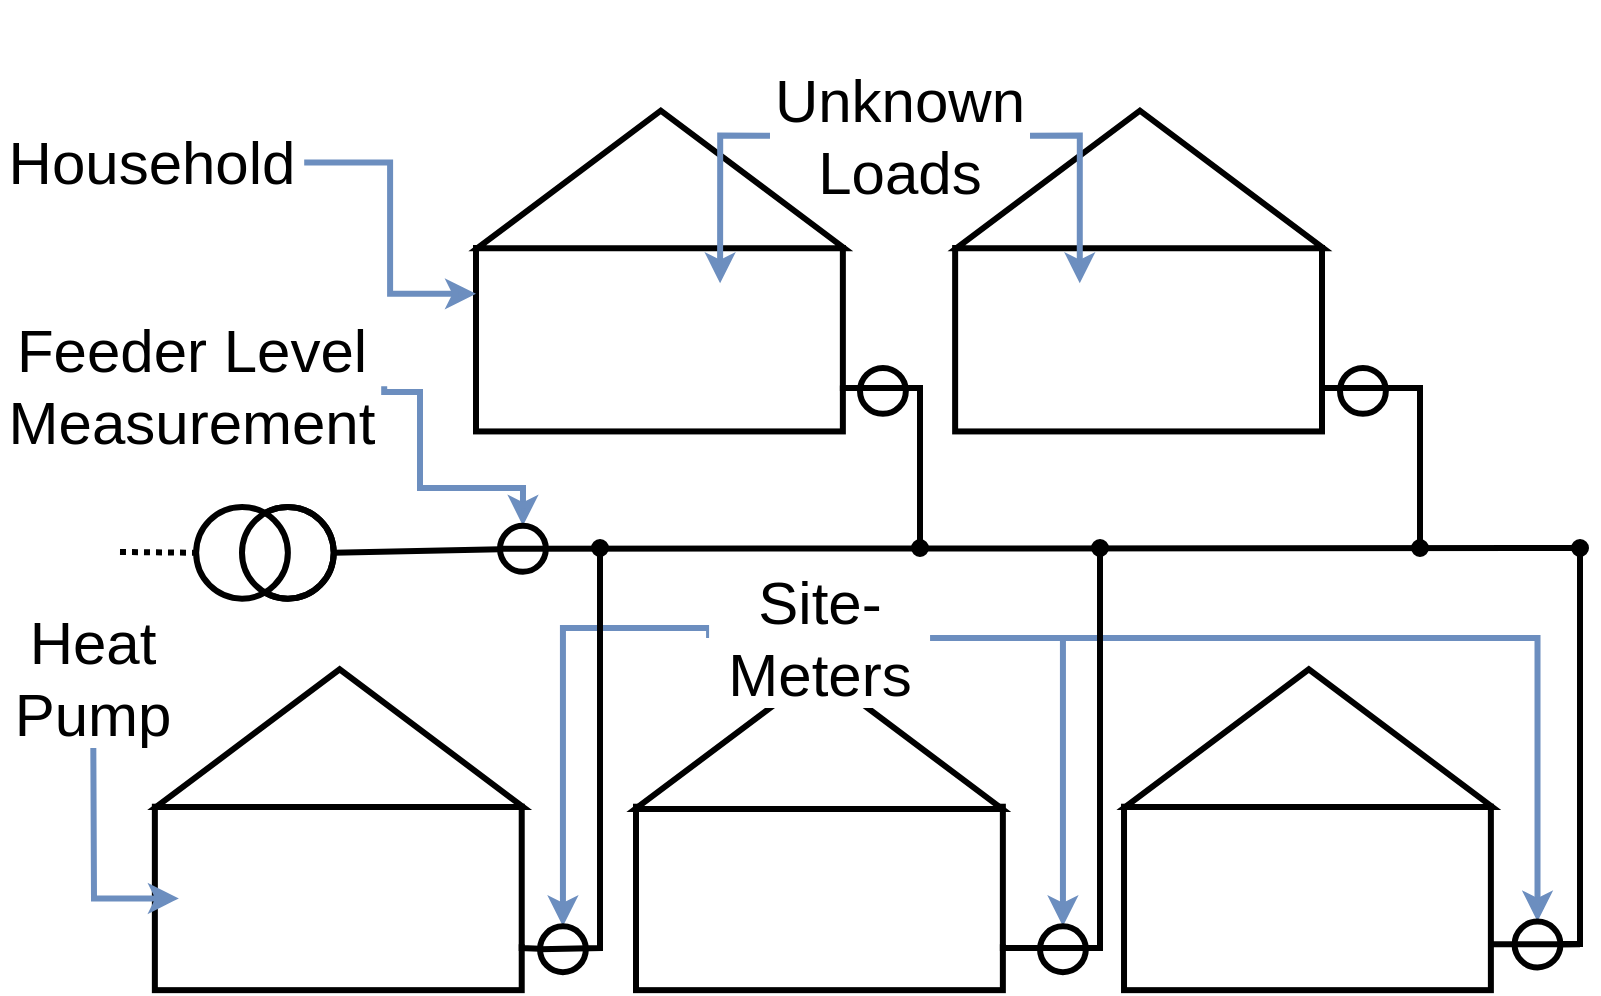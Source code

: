 <mxfile version="20.2.3" type="device"><diagram id="Nb8u7X3w3T1VZHxH_iOB" name="Page-1"><mxGraphModel dx="1405" dy="2236" grid="1" gridSize="10" guides="1" tooltips="1" connect="1" arrows="1" fold="1" page="1" pageScale="1" pageWidth="850" pageHeight="1100" math="0" shadow="0"><root><mxCell id="0"/><mxCell id="1" parent="0"/><mxCell id="Tl_mfZOVxRrGK3GetRgI-32" style="edgeStyle=elbowEdgeStyle;rounded=0;orthogonalLoop=1;jettySize=auto;elbow=vertical;html=1;exitX=0;exitY=0.5;exitDx=0;exitDy=0;entryX=1;entryY=0.5;entryDx=0;entryDy=0;fontSize=30;endArrow=classic;endFill=1;strokeWidth=3;fillColor=#dae8fc;strokeColor=#6c8ebf;" edge="1" parent="1" source="g3vO5ZKTZA1pHlQGK2Xn-46" target="g3vO5ZKTZA1pHlQGK2Xn-16"><mxGeometry relative="1" as="geometry"><Array as="points"><mxPoint x="350" y="740"/></Array></mxGeometry></mxCell><mxCell id="Tl_mfZOVxRrGK3GetRgI-33" style="edgeStyle=elbowEdgeStyle;rounded=0;orthogonalLoop=1;jettySize=auto;elbow=vertical;html=1;exitX=1;exitY=0.5;exitDx=0;exitDy=0;entryX=1;entryY=0.5;entryDx=0;entryDy=0;fontSize=30;endArrow=classic;endFill=1;strokeWidth=3;fillColor=#dae8fc;strokeColor=#6c8ebf;" edge="1" parent="1" source="g3vO5ZKTZA1pHlQGK2Xn-46" target="g3vO5ZKTZA1pHlQGK2Xn-18"><mxGeometry relative="1" as="geometry"><Array as="points"><mxPoint x="540" y="745"/></Array></mxGeometry></mxCell><mxCell id="Tl_mfZOVxRrGK3GetRgI-34" style="edgeStyle=elbowEdgeStyle;rounded=0;orthogonalLoop=1;jettySize=auto;elbow=vertical;html=1;exitX=1;exitY=0.5;exitDx=0;exitDy=0;entryX=1;entryY=0.5;entryDx=0;entryDy=0;fontSize=30;endArrow=classic;endFill=1;strokeWidth=3;fillColor=#dae8fc;strokeColor=#6c8ebf;" edge="1" parent="1" source="g3vO5ZKTZA1pHlQGK2Xn-46" target="g3vO5ZKTZA1pHlQGK2Xn-20"><mxGeometry relative="1" as="geometry"><Array as="points"><mxPoint x="660" y="745"/></Array></mxGeometry></mxCell><mxCell id="Tl_mfZOVxRrGK3GetRgI-2" value="" style="group;rotation=90;" vertex="1" connectable="0" parent="1"><mxGeometry x="290.0" y="470.0" width="270" height="183.571" as="geometry"/></mxCell><mxCell id="g3vO5ZKTZA1pHlQGK2Xn-10" value="" style="rounded=0;whiteSpace=wrap;html=1;strokeWidth=3;rotation=0;" parent="Tl_mfZOVxRrGK3GetRgI-2" vertex="1"><mxGeometry x="-12" y="80" width="183.429" height="91.714" as="geometry"/></mxCell><mxCell id="g3vO5ZKTZA1pHlQGK2Xn-11" value="" style="triangle;whiteSpace=wrap;html=1;rotation=-90;strokeWidth=3;" parent="Tl_mfZOVxRrGK3GetRgI-2" vertex="1"><mxGeometry x="46" y="-46" width="68.786" height="183.429" as="geometry"/></mxCell><mxCell id="Tl_mfZOVxRrGK3GetRgI-13" value="" style="shape=image;html=1;verticalAlign=top;verticalLabelPosition=bottom;labelBackgroundColor=#ffffff;imageAspect=0;aspect=fixed;image=https://cdn1.iconfinder.com/data/icons/ui-essential-17/32/UI_Essential_Outline_1_essential-app-ui-question-help-128.png;fillColor=none;strokeWidth=3;rotation=0;" vertex="1" parent="Tl_mfZOVxRrGK3GetRgI-2"><mxGeometry x="90.17" y="97.66" width="39.769" height="39.769" as="geometry"/></mxCell><mxCell id="g3vO5ZKTZA1pHlQGK2Xn-43" value="Unknown Loads" style="text;html=1;strokeColor=none;fillColor=none;align=center;verticalAlign=middle;whiteSpace=wrap;rounded=0;strokeWidth=3;fontSize=30;rotation=0;" parent="Tl_mfZOVxRrGK3GetRgI-2" vertex="1"><mxGeometry x="135" width="130" height="47.65" as="geometry"/></mxCell><mxCell id="g3vO5ZKTZA1pHlQGK2Xn-44" style="edgeStyle=orthogonalEdgeStyle;rounded=0;orthogonalLoop=1;jettySize=auto;html=1;entryX=0.5;entryY=0;entryDx=0;entryDy=0;endArrow=classic;endFill=1;fillColor=#dae8fc;strokeColor=#6c8ebf;strokeWidth=3;exitX=0;exitY=0.5;exitDx=0;exitDy=0;" parent="Tl_mfZOVxRrGK3GetRgI-2" source="g3vO5ZKTZA1pHlQGK2Xn-43" target="Tl_mfZOVxRrGK3GetRgI-13" edge="1"><mxGeometry relative="1" as="geometry"><mxPoint x="94.675" y="30.0" as="targetPoint"/></mxGeometry></mxCell><mxCell id="Tl_mfZOVxRrGK3GetRgI-3" value="" style="group;rotation=90;" vertex="1" connectable="0" parent="1"><mxGeometry x="529.57" y="470.0" width="160.571" height="183.571" as="geometry"/></mxCell><mxCell id="g3vO5ZKTZA1pHlQGK2Xn-13" value="" style="rounded=0;whiteSpace=wrap;html=1;strokeWidth=3;rotation=0;" parent="Tl_mfZOVxRrGK3GetRgI-3" vertex="1"><mxGeometry x="-12" y="80" width="183.429" height="91.714" as="geometry"/></mxCell><mxCell id="g3vO5ZKTZA1pHlQGK2Xn-14" value="" style="triangle;whiteSpace=wrap;html=1;rotation=-90;strokeWidth=3;" parent="Tl_mfZOVxRrGK3GetRgI-3" vertex="1"><mxGeometry x="46" y="-46" width="68.786" height="183.429" as="geometry"/></mxCell><mxCell id="Tl_mfZOVxRrGK3GetRgI-14" value="" style="shape=image;html=1;verticalAlign=top;verticalLabelPosition=bottom;labelBackgroundColor=#ffffff;imageAspect=0;aspect=fixed;image=https://cdn1.iconfinder.com/data/icons/ui-essential-17/32/UI_Essential_Outline_1_essential-app-ui-question-help-128.png;fillColor=none;strokeWidth=3;rotation=0;" vertex="1" parent="Tl_mfZOVxRrGK3GetRgI-3"><mxGeometry x="30.43" y="97.66" width="39.769" height="39.769" as="geometry"/></mxCell><mxCell id="Tl_mfZOVxRrGK3GetRgI-4" value="" style="group;rotation=90;" vertex="1" connectable="0" parent="1"><mxGeometry x="614.01" y="749.36" width="160.571" height="183.571" as="geometry"/></mxCell><mxCell id="g3vO5ZKTZA1pHlQGK2Xn-7" value="" style="rounded=0;whiteSpace=wrap;html=1;strokeWidth=3;rotation=0;" parent="Tl_mfZOVxRrGK3GetRgI-4" vertex="1"><mxGeometry x="-12" y="80" width="183.429" height="91.714" as="geometry"/></mxCell><mxCell id="g3vO5ZKTZA1pHlQGK2Xn-8" value="" style="triangle;whiteSpace=wrap;html=1;rotation=-90;strokeWidth=3;" parent="Tl_mfZOVxRrGK3GetRgI-4" vertex="1"><mxGeometry x="46" y="-46" width="68.786" height="183.429" as="geometry"/></mxCell><mxCell id="Tl_mfZOVxRrGK3GetRgI-19" value="" style="shape=image;html=1;verticalAlign=top;verticalLabelPosition=bottom;labelBackgroundColor=#ffffff;imageAspect=0;aspect=fixed;image=https://cdn1.iconfinder.com/data/icons/ui-essential-17/32/UI_Essential_Outline_1_essential-app-ui-question-help-128.png;fillColor=none;strokeWidth=3;rotation=0;" vertex="1" parent="Tl_mfZOVxRrGK3GetRgI-4"><mxGeometry x="60.51" y="105.97" width="39.769" height="39.769" as="geometry"/></mxCell><mxCell id="Tl_mfZOVxRrGK3GetRgI-5" value="" style="group;rotation=90;" vertex="1" connectable="0" parent="1"><mxGeometry x="370.0" y="749.36" width="159.571" height="183.571" as="geometry"/></mxCell><mxCell id="g3vO5ZKTZA1pHlQGK2Xn-4" value="" style="rounded=0;whiteSpace=wrap;html=1;strokeWidth=3;rotation=0;" parent="Tl_mfZOVxRrGK3GetRgI-5" vertex="1"><mxGeometry x="-12" y="80" width="183.429" height="91.714" as="geometry"/></mxCell><mxCell id="g3vO5ZKTZA1pHlQGK2Xn-5" value="" style="triangle;whiteSpace=wrap;html=1;rotation=-90;strokeWidth=3;" parent="Tl_mfZOVxRrGK3GetRgI-5" vertex="1"><mxGeometry x="45" y="-45" width="68.786" height="183.429" as="geometry"/></mxCell><mxCell id="Tl_mfZOVxRrGK3GetRgI-18" value="" style="shape=image;html=1;verticalAlign=top;verticalLabelPosition=bottom;labelBackgroundColor=#ffffff;imageAspect=0;aspect=fixed;image=https://cdn1.iconfinder.com/data/icons/ui-essential-17/32/UI_Essential_Outline_1_essential-app-ui-question-help-128.png;fillColor=none;strokeWidth=3;rotation=0;" vertex="1" parent="Tl_mfZOVxRrGK3GetRgI-5"><mxGeometry x="59.9" y="105.97" width="39.769" height="39.769" as="geometry"/></mxCell><mxCell id="Tl_mfZOVxRrGK3GetRgI-7" value="" style="group;rotation=90;" vertex="1" connectable="0" parent="1"><mxGeometry x="129.43" y="749.36" width="160.571" height="183.571" as="geometry"/></mxCell><mxCell id="g3vO5ZKTZA1pHlQGK2Xn-1" value="" style="rounded=0;whiteSpace=wrap;html=1;strokeWidth=3;rotation=0;" parent="Tl_mfZOVxRrGK3GetRgI-7" vertex="1"><mxGeometry x="-12" y="80" width="183.429" height="91.714" as="geometry"/></mxCell><mxCell id="g3vO5ZKTZA1pHlQGK2Xn-2" value="" style="triangle;whiteSpace=wrap;html=1;rotation=-90;strokeWidth=3;" parent="Tl_mfZOVxRrGK3GetRgI-7" vertex="1"><mxGeometry x="46" y="-46" width="68.786" height="183.429" as="geometry"/></mxCell><mxCell id="g3vO5ZKTZA1pHlQGK2Xn-3" value="" style="shape=image;html=1;verticalAlign=top;verticalLabelPosition=bottom;labelBackgroundColor=#ffffff;imageAspect=0;aspect=fixed;image=https://cdn1.iconfinder.com/data/icons/iconoir-vol-1/24/air-conditioner-128.png;strokeWidth=3;rotation=0;" parent="Tl_mfZOVxRrGK3GetRgI-7" vertex="1"><mxGeometry x="1.599e-14" y="97.16" width="57.388" height="57.388" as="geometry"/></mxCell><mxCell id="g3vO5ZKTZA1pHlQGK2Xn-64" value="" style="shape=image;html=1;verticalAlign=top;verticalLabelPosition=bottom;labelBackgroundColor=#ffffff;imageAspect=0;aspect=fixed;image=https://cdn1.iconfinder.com/data/icons/ui-essential-17/32/UI_Essential_Outline_1_essential-app-ui-question-help-128.png;fillColor=none;strokeWidth=3;rotation=0;" parent="Tl_mfZOVxRrGK3GetRgI-7" vertex="1"><mxGeometry x="60.51" y="105.97" width="39.769" height="39.769" as="geometry"/></mxCell><mxCell id="g3vO5ZKTZA1pHlQGK2Xn-17" value="" style="ellipse;whiteSpace=wrap;html=1;aspect=fixed;fillColor=none;strokeWidth=3;rotation=-90;" parent="1" vertex="1"><mxGeometry x="470.0" y="610" width="22.928" height="22.928" as="geometry"/></mxCell><mxCell id="g3vO5ZKTZA1pHlQGK2Xn-18" value="" style="ellipse;whiteSpace=wrap;html=1;aspect=fixed;fillColor=none;strokeWidth=3;rotation=-90;" parent="1" vertex="1"><mxGeometry x="560.0" y="889.15" width="22.928" height="22.928" as="geometry"/></mxCell><mxCell id="g3vO5ZKTZA1pHlQGK2Xn-26" value="" style="endArrow=none;html=1;rounded=0;strokeWidth=3;startArrow=none;entryX=0.5;entryY=1;entryDx=0;entryDy=0;entryPerimeter=0;" parent="1" edge="1" target="g3vO5ZKTZA1pHlQGK2Xn-53" source="Tl_mfZOVxRrGK3GetRgI-30"><mxGeometry width="50" height="50" relative="1" as="geometry"><mxPoint x="852.286" y="700" as="sourcePoint"/><mxPoint x="280" y="700.54" as="targetPoint"/></mxGeometry></mxCell><mxCell id="g3vO5ZKTZA1pHlQGK2Xn-32" value="" style="ellipse;whiteSpace=wrap;html=1;aspect=fixed;fillColor=none;strokeWidth=3;rotation=-90;" parent="1" vertex="1"><mxGeometry x="710" y="610" width="22.928" height="22.928" as="geometry"/></mxCell><mxCell id="g3vO5ZKTZA1pHlQGK2Xn-45" style="edgeStyle=orthogonalEdgeStyle;rounded=0;orthogonalLoop=1;jettySize=auto;html=1;exitX=1;exitY=0.5;exitDx=0;exitDy=0;entryX=0.5;entryY=0;entryDx=0;entryDy=0;endArrow=classic;endFill=1;fillColor=#dae8fc;strokeColor=#6c8ebf;strokeWidth=3;" parent="1" source="g3vO5ZKTZA1pHlQGK2Xn-43" target="Tl_mfZOVxRrGK3GetRgI-14" edge="1"><mxGeometry relative="1" as="geometry"><mxPoint x="601.781" y="499" as="targetPoint"/></mxGeometry></mxCell><mxCell id="Tl_mfZOVxRrGK3GetRgI-35" style="edgeStyle=orthogonalEdgeStyle;rounded=0;orthogonalLoop=1;jettySize=auto;html=1;entryX=1;entryY=0.5;entryDx=0;entryDy=0;fontSize=30;endArrow=classic;endFill=1;strokeWidth=3;fillColor=#dae8fc;strokeColor=#6c8ebf;exitX=1;exitY=0.5;exitDx=0;exitDy=0;" edge="1" parent="1" source="g3vO5ZKTZA1pHlQGK2Xn-49" target="Tl_mfZOVxRrGK3GetRgI-30"><mxGeometry relative="1" as="geometry"><mxPoint x="246" y="644" as="sourcePoint"/><Array as="points"><mxPoint x="250" y="622"/><mxPoint x="250" y="670"/><mxPoint x="301" y="670"/></Array></mxGeometry></mxCell><mxCell id="g3vO5ZKTZA1pHlQGK2Xn-49" value="Feeder Level Measurement" style="text;html=1;strokeColor=none;fillColor=none;align=center;verticalAlign=middle;whiteSpace=wrap;rounded=0;strokeWidth=3;fontSize=30;rotation=0;" parent="1" vertex="1"><mxGeometry x="40" y="584.79" width="192.1" height="68.78" as="geometry"/></mxCell><mxCell id="g3vO5ZKTZA1pHlQGK2Xn-53" value="" style="verticalLabelPosition=bottom;shadow=0;dashed=0;align=center;html=1;verticalAlign=top;strokeWidth=3;shape=mxgraph.electrical.signal_sources.current_source;rotation=-90;" parent="1" vertex="1"><mxGeometry x="149.54" y="668" width="45.857" height="68.786" as="geometry"/></mxCell><mxCell id="g3vO5ZKTZA1pHlQGK2Xn-62" style="edgeStyle=orthogonalEdgeStyle;rounded=0;orthogonalLoop=1;jettySize=auto;html=1;exitX=1;exitY=0.5;exitDx=0;exitDy=0;entryX=0;entryY=0.25;entryDx=0;entryDy=0;endArrow=classic;endFill=1;fillColor=#dae8fc;strokeColor=#6c8ebf;strokeWidth=3;" parent="1" source="g3vO5ZKTZA1pHlQGK2Xn-60" target="g3vO5ZKTZA1pHlQGK2Xn-10" edge="1"><mxGeometry relative="1" as="geometry"/></mxCell><mxCell id="g3vO5ZKTZA1pHlQGK2Xn-60" value="Household" style="text;html=1;strokeColor=none;fillColor=none;align=center;verticalAlign=middle;whiteSpace=wrap;rounded=0;strokeWidth=3;fontSize=30;rotation=0;" parent="1" vertex="1"><mxGeometry x="40" y="490" width="152.1" height="34.39" as="geometry"/></mxCell><mxCell id="Tl_mfZOVxRrGK3GetRgI-23" style="edgeStyle=elbowEdgeStyle;rounded=0;orthogonalLoop=1;jettySize=auto;html=1;exitX=0.5;exitY=0;exitDx=0;exitDy=0;fontSize=30;endArrow=oval;endFill=1;strokeWidth=3;elbow=vertical;startArrow=none;" edge="1" parent="1" source="g3vO5ZKTZA1pHlQGK2Xn-16"><mxGeometry relative="1" as="geometry"><mxPoint x="340" y="700" as="targetPoint"/><Array as="points"><mxPoint x="340" y="900"/></Array></mxGeometry></mxCell><mxCell id="g3vO5ZKTZA1pHlQGK2Xn-16" value="" style="ellipse;whiteSpace=wrap;html=1;aspect=fixed;fillColor=none;strokeWidth=3;rotation=-90;" parent="1" vertex="1"><mxGeometry x="310.0" y="889.15" width="22.928" height="22.928" as="geometry"/></mxCell><mxCell id="Tl_mfZOVxRrGK3GetRgI-24" value="" style="edgeStyle=elbowEdgeStyle;rounded=0;orthogonalLoop=1;jettySize=auto;html=1;exitX=1;exitY=0.75;exitDx=0;exitDy=0;fontSize=30;endArrow=none;endFill=1;strokeWidth=3;elbow=vertical;" edge="1" parent="1" source="g3vO5ZKTZA1pHlQGK2Xn-1" target="g3vO5ZKTZA1pHlQGK2Xn-16"><mxGeometry relative="1" as="geometry"><mxPoint x="340" y="700" as="targetPoint"/><mxPoint x="300.859" y="898.146" as="sourcePoint"/><Array as="points"><mxPoint x="330" y="900"/></Array></mxGeometry></mxCell><mxCell id="Tl_mfZOVxRrGK3GetRgI-25" style="edgeStyle=elbowEdgeStyle;rounded=0;orthogonalLoop=1;jettySize=auto;elbow=vertical;html=1;exitX=1;exitY=0.75;exitDx=0;exitDy=0;fontSize=30;endArrow=oval;endFill=1;strokeWidth=3;" edge="1" parent="1" source="g3vO5ZKTZA1pHlQGK2Xn-4"><mxGeometry relative="1" as="geometry"><mxPoint x="590" y="700" as="targetPoint"/><Array as="points"><mxPoint x="570" y="900"/></Array></mxGeometry></mxCell><mxCell id="Tl_mfZOVxRrGK3GetRgI-26" style="edgeStyle=elbowEdgeStyle;rounded=0;orthogonalLoop=1;jettySize=auto;elbow=vertical;html=1;fontSize=30;endArrow=oval;endFill=1;strokeWidth=3;startArrow=none;" edge="1" parent="1"><mxGeometry relative="1" as="geometry"><mxPoint x="830" y="700" as="targetPoint"/><mxPoint x="820" y="898" as="sourcePoint"/><Array as="points"><mxPoint x="840" y="898"/></Array></mxGeometry></mxCell><mxCell id="g3vO5ZKTZA1pHlQGK2Xn-20" value="" style="ellipse;whiteSpace=wrap;html=1;aspect=fixed;fillColor=none;strokeWidth=3;rotation=-90;" parent="1" vertex="1"><mxGeometry x="797.29" y="886.79" width="22.928" height="22.928" as="geometry"/></mxCell><mxCell id="Tl_mfZOVxRrGK3GetRgI-27" value="" style="edgeStyle=elbowEdgeStyle;rounded=0;orthogonalLoop=1;jettySize=auto;elbow=vertical;html=1;exitX=1;exitY=0.75;exitDx=0;exitDy=0;fontSize=30;endArrow=none;endFill=1;strokeWidth=3;" edge="1" parent="1" source="g3vO5ZKTZA1pHlQGK2Xn-7" target="g3vO5ZKTZA1pHlQGK2Xn-20"><mxGeometry relative="1" as="geometry"><mxPoint x="840" y="700" as="targetPoint"/><mxPoint x="785.439" y="898.146" as="sourcePoint"/><Array as="points"><mxPoint x="830" y="898"/></Array></mxGeometry></mxCell><mxCell id="Tl_mfZOVxRrGK3GetRgI-28" style="edgeStyle=elbowEdgeStyle;rounded=0;orthogonalLoop=1;jettySize=auto;elbow=vertical;html=1;exitX=1;exitY=0.75;exitDx=0;exitDy=0;fontSize=30;endArrow=oval;endFill=1;strokeWidth=3;" edge="1" parent="1" source="g3vO5ZKTZA1pHlQGK2Xn-10"><mxGeometry relative="1" as="geometry"><mxPoint x="500" y="700" as="targetPoint"/><Array as="points"><mxPoint x="490" y="620"/><mxPoint x="500" y="619"/><mxPoint x="480" y="619"/></Array></mxGeometry></mxCell><mxCell id="Tl_mfZOVxRrGK3GetRgI-29" style="edgeStyle=elbowEdgeStyle;rounded=0;orthogonalLoop=1;jettySize=auto;elbow=vertical;html=1;exitX=1;exitY=0.75;exitDx=0;exitDy=0;fontSize=30;endArrow=oval;endFill=1;strokeWidth=3;" edge="1" parent="1" source="g3vO5ZKTZA1pHlQGK2Xn-13"><mxGeometry relative="1" as="geometry"><mxPoint x="750" y="700" as="targetPoint"/><Array as="points"><mxPoint x="740" y="620"/></Array></mxGeometry></mxCell><mxCell id="Tl_mfZOVxRrGK3GetRgI-30" value="" style="ellipse;whiteSpace=wrap;html=1;aspect=fixed;fillColor=none;strokeWidth=3;rotation=-90;" vertex="1" parent="1"><mxGeometry x="290.0" y="688.93" width="22.928" height="22.928" as="geometry"/></mxCell><mxCell id="Tl_mfZOVxRrGK3GetRgI-31" value="" style="endArrow=none;html=1;rounded=0;strokeWidth=3;entryX=0.5;entryY=0;entryDx=0;entryDy=0;" edge="1" parent="1" target="Tl_mfZOVxRrGK3GetRgI-30"><mxGeometry width="50" height="50" relative="1" as="geometry"><mxPoint x="830" y="700" as="sourcePoint"/><mxPoint x="280" y="700.54" as="targetPoint"/></mxGeometry></mxCell><mxCell id="Tl_mfZOVxRrGK3GetRgI-36" value="" style="endArrow=none;dashed=1;html=1;rounded=0;fontSize=30;strokeWidth=3;entryX=0.5;entryY=0;entryDx=0;entryDy=0;entryPerimeter=0;dashPattern=1 1;" edge="1" parent="1" target="g3vO5ZKTZA1pHlQGK2Xn-53"><mxGeometry width="50" height="50" relative="1" as="geometry"><mxPoint x="100" y="702" as="sourcePoint"/><mxPoint x="380" y="680" as="targetPoint"/></mxGeometry></mxCell><mxCell id="g3vO5ZKTZA1pHlQGK2Xn-46" value="Site-Meters" style="text;html=1;strokeColor=none;fillColor=default;align=center;verticalAlign=middle;whiteSpace=wrap;rounded=0;strokeWidth=3;fontSize=30;rotation=0;" parent="1" vertex="1"><mxGeometry x="394.54" y="710" width="110.49" height="70" as="geometry"/></mxCell><mxCell id="g3vO5ZKTZA1pHlQGK2Xn-40" value="Heat Pump" style="text;html=1;strokeColor=none;fillColor=default;align=center;verticalAlign=middle;whiteSpace=wrap;rounded=0;strokeWidth=3;fontSize=30;rotation=0;" parent="1" vertex="1"><mxGeometry x="50" y="730" width="73.33" height="70" as="geometry"/></mxCell><mxCell id="g3vO5ZKTZA1pHlQGK2Xn-42" style="edgeStyle=elbowEdgeStyle;rounded=0;orthogonalLoop=1;jettySize=auto;html=1;endArrow=classic;endFill=1;fillColor=#dae8fc;strokeColor=#6c8ebf;strokeWidth=3;exitX=0.5;exitY=1;exitDx=0;exitDy=0;entryX=0;entryY=0.5;entryDx=0;entryDy=0;" parent="1" source="g3vO5ZKTZA1pHlQGK2Xn-40" target="g3vO5ZKTZA1pHlQGK2Xn-3" edge="1"><mxGeometry relative="1" as="geometry"><Array as="points"><mxPoint x="87" y="840"/></Array><mxPoint x="177.43" y="841" as="sourcePoint"/><mxPoint x="158" y="846" as="targetPoint"/></mxGeometry></mxCell></root></mxGraphModel></diagram></mxfile>